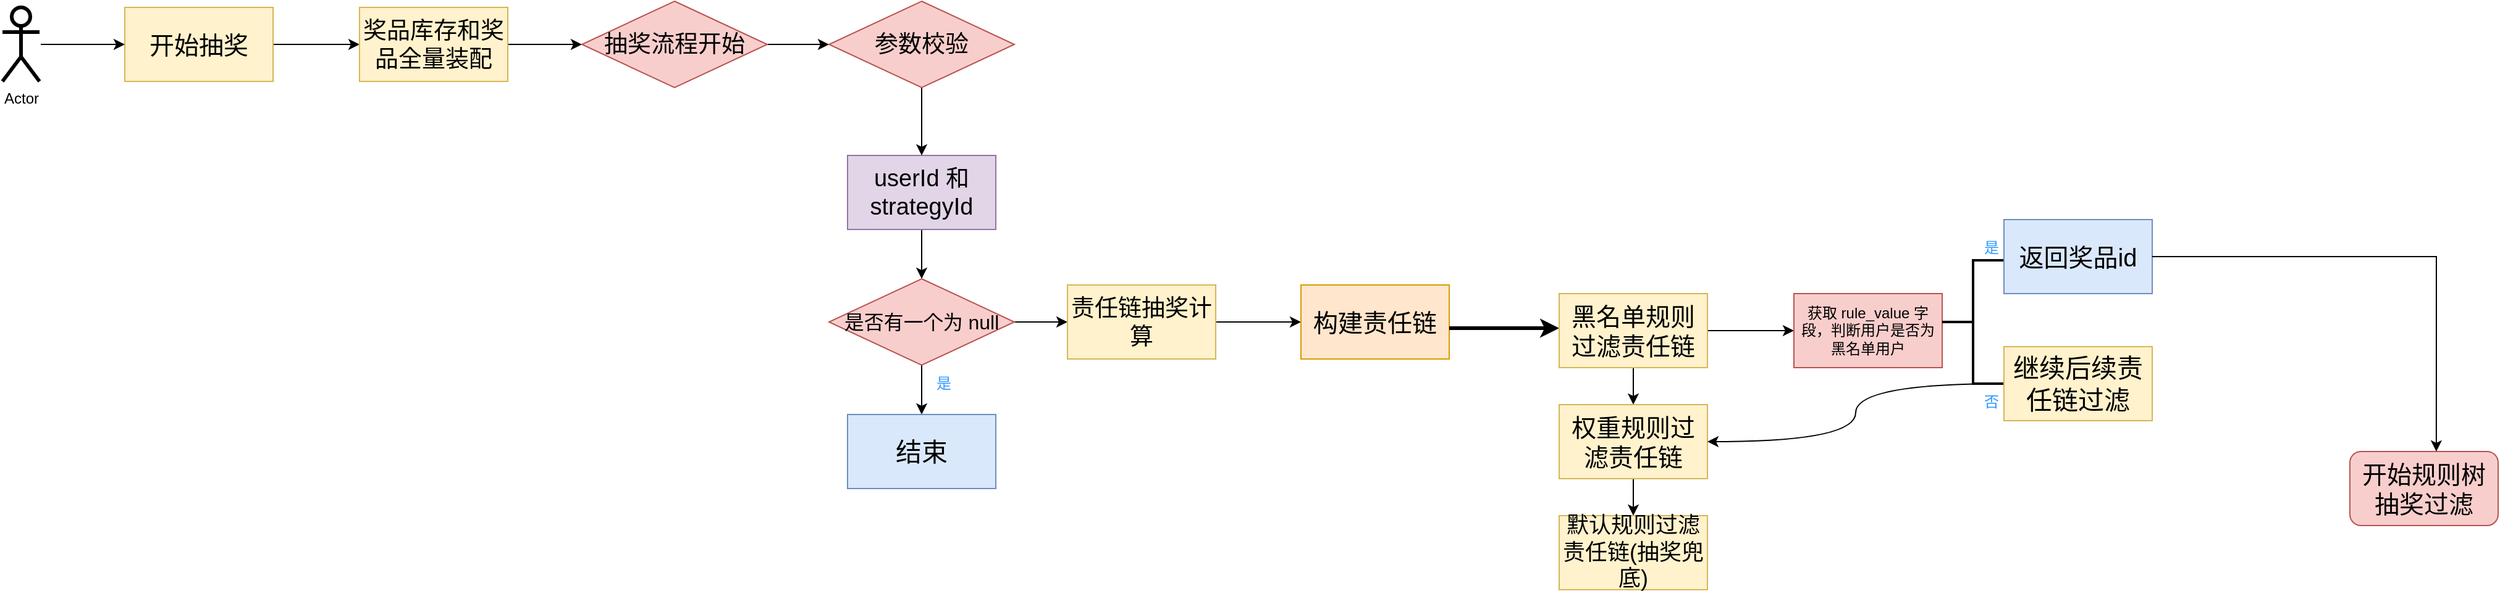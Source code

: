 <mxfile version="24.7.6">
  <diagram name="第 1 页" id="PPXbx5kV3rh6wzn9_Yuk">
    <mxGraphModel dx="2625" dy="1543" grid="1" gridSize="18" guides="1" tooltips="1" connect="1" arrows="1" fold="1" page="1" pageScale="1" pageWidth="827" pageHeight="1169" math="0" shadow="0">
      <root>
        <mxCell id="0" />
        <mxCell id="1" parent="0" />
        <mxCell id="7CV5jfCz6AHtWRIZSKS_-5" style="edgeStyle=orthogonalEdgeStyle;rounded=0;orthogonalLoop=1;jettySize=auto;html=1;exitX=1;exitY=0.5;exitDx=0;exitDy=0;entryX=0;entryY=0.5;entryDx=0;entryDy=0;" edge="1" parent="1" source="7CV5jfCz6AHtWRIZSKS_-3" target="7CV5jfCz6AHtWRIZSKS_-4">
          <mxGeometry relative="1" as="geometry" />
        </mxCell>
        <mxCell id="7CV5jfCz6AHtWRIZSKS_-3" value="&lt;font style=&quot;font-size: 20px;&quot;&gt;开始抽奖&lt;/font&gt;" style="rounded=0;whiteSpace=wrap;html=1;fillColor=#fff2cc;strokeColor=#d6b656;" vertex="1" parent="1">
          <mxGeometry x="229" y="180" width="120" height="60" as="geometry" />
        </mxCell>
        <mxCell id="7CV5jfCz6AHtWRIZSKS_-7" style="edgeStyle=orthogonalEdgeStyle;rounded=0;orthogonalLoop=1;jettySize=auto;html=1;entryX=0;entryY=0.5;entryDx=0;entryDy=0;" edge="1" parent="1" source="7CV5jfCz6AHtWRIZSKS_-4">
          <mxGeometry relative="1" as="geometry">
            <mxPoint x="599" y="210" as="targetPoint" />
          </mxGeometry>
        </mxCell>
        <mxCell id="7CV5jfCz6AHtWRIZSKS_-4" value="&lt;font style=&quot;font-size: 19px;&quot;&gt;奖品库存和奖品全量装配&lt;/font&gt;" style="rounded=0;whiteSpace=wrap;html=1;fillColor=#fff2cc;strokeColor=#d6b656;" vertex="1" parent="1">
          <mxGeometry x="419" y="180" width="120" height="60" as="geometry" />
        </mxCell>
        <mxCell id="7CV5jfCz6AHtWRIZSKS_-10" style="edgeStyle=orthogonalEdgeStyle;rounded=0;orthogonalLoop=1;jettySize=auto;html=1;exitX=1;exitY=0.5;exitDx=0;exitDy=0;" edge="1" parent="1" source="7CV5jfCz6AHtWRIZSKS_-9">
          <mxGeometry relative="1" as="geometry">
            <mxPoint x="799" y="210" as="targetPoint" />
          </mxGeometry>
        </mxCell>
        <mxCell id="7CV5jfCz6AHtWRIZSKS_-9" value="&lt;font style=&quot;font-size: 19px;&quot;&gt;抽奖流程开始&lt;/font&gt;" style="rhombus;whiteSpace=wrap;html=1;fillColor=#f8cecc;strokeColor=#b85450;" vertex="1" parent="1">
          <mxGeometry x="599" y="175" width="150" height="70" as="geometry" />
        </mxCell>
        <mxCell id="7CV5jfCz6AHtWRIZSKS_-16" style="edgeStyle=orthogonalEdgeStyle;rounded=0;orthogonalLoop=1;jettySize=auto;html=1;exitX=0.5;exitY=1;exitDx=0;exitDy=0;entryX=0.5;entryY=0;entryDx=0;entryDy=0;" edge="1" parent="1" source="7CV5jfCz6AHtWRIZSKS_-11">
          <mxGeometry relative="1" as="geometry">
            <mxPoint x="874" y="400" as="targetPoint" />
          </mxGeometry>
        </mxCell>
        <mxCell id="7CV5jfCz6AHtWRIZSKS_-11" value="&lt;font style=&quot;font-size: 19px;&quot;&gt;userId 和 strategyId&lt;/font&gt;" style="rounded=0;whiteSpace=wrap;html=1;fillColor=#e1d5e7;strokeColor=#9673a6;" vertex="1" parent="1">
          <mxGeometry x="814" y="300" width="120" height="60" as="geometry" />
        </mxCell>
        <mxCell id="7CV5jfCz6AHtWRIZSKS_-14" style="edgeStyle=orthogonalEdgeStyle;rounded=0;orthogonalLoop=1;jettySize=auto;html=1;exitX=0.5;exitY=1;exitDx=0;exitDy=0;entryX=0.5;entryY=0;entryDx=0;entryDy=0;" edge="1" parent="1" source="7CV5jfCz6AHtWRIZSKS_-13" target="7CV5jfCz6AHtWRIZSKS_-11">
          <mxGeometry relative="1" as="geometry" />
        </mxCell>
        <mxCell id="7CV5jfCz6AHtWRIZSKS_-13" value="&lt;font style=&quot;font-size: 19px;&quot;&gt;参数校验&lt;/font&gt;" style="rhombus;whiteSpace=wrap;html=1;fillColor=#f8cecc;strokeColor=#b85450;" vertex="1" parent="1">
          <mxGeometry x="799" y="175" width="150" height="70" as="geometry" />
        </mxCell>
        <mxCell id="7CV5jfCz6AHtWRIZSKS_-19" style="edgeStyle=orthogonalEdgeStyle;rounded=0;orthogonalLoop=1;jettySize=auto;html=1;exitX=0.5;exitY=1;exitDx=0;exitDy=0;" edge="1" parent="1" source="7CV5jfCz6AHtWRIZSKS_-17" target="7CV5jfCz6AHtWRIZSKS_-18">
          <mxGeometry relative="1" as="geometry" />
        </mxCell>
        <mxCell id="7CV5jfCz6AHtWRIZSKS_-24" value="" style="edgeStyle=orthogonalEdgeStyle;rounded=0;orthogonalLoop=1;jettySize=auto;html=1;" edge="1" parent="1" source="7CV5jfCz6AHtWRIZSKS_-17" target="7CV5jfCz6AHtWRIZSKS_-22">
          <mxGeometry relative="1" as="geometry" />
        </mxCell>
        <mxCell id="7CV5jfCz6AHtWRIZSKS_-17" value="&lt;font style=&quot;font-size: 16px;&quot;&gt;是否有一个为 null&lt;/font&gt;" style="rhombus;whiteSpace=wrap;html=1;fillColor=#f8cecc;strokeColor=#b85450;" vertex="1" parent="1">
          <mxGeometry x="799" y="400" width="150" height="70" as="geometry" />
        </mxCell>
        <mxCell id="7CV5jfCz6AHtWRIZSKS_-18" value="&lt;font style=&quot;font-size: 21px;&quot;&gt;结束&lt;/font&gt;" style="rounded=0;whiteSpace=wrap;html=1;fillColor=#dae8fc;strokeColor=#6c8ebf;" vertex="1" parent="1">
          <mxGeometry x="814" y="510" width="120" height="60" as="geometry" />
        </mxCell>
        <mxCell id="7CV5jfCz6AHtWRIZSKS_-20" value="&lt;font color=&quot;#3399ff&quot;&gt;是&lt;/font&gt;" style="text;strokeColor=none;align=center;fillColor=none;html=1;verticalAlign=middle;whiteSpace=wrap;rounded=0;" vertex="1" parent="1">
          <mxGeometry x="862" y="470" width="60" height="30" as="geometry" />
        </mxCell>
        <mxCell id="7CV5jfCz6AHtWRIZSKS_-35" value="" style="edgeStyle=orthogonalEdgeStyle;rounded=0;orthogonalLoop=1;jettySize=auto;html=1;" edge="1" parent="1" source="7CV5jfCz6AHtWRIZSKS_-22" target="7CV5jfCz6AHtWRIZSKS_-34">
          <mxGeometry relative="1" as="geometry" />
        </mxCell>
        <mxCell id="7CV5jfCz6AHtWRIZSKS_-22" value="&lt;font style=&quot;font-size: 19px;&quot;&gt;责任链抽奖计算&lt;/font&gt;" style="rounded=0;whiteSpace=wrap;html=1;fillColor=#fff2cc;strokeColor=#d6b656;" vertex="1" parent="1">
          <mxGeometry x="992" y="405" width="120" height="60" as="geometry" />
        </mxCell>
        <mxCell id="7CV5jfCz6AHtWRIZSKS_-33" value="" style="edgeStyle=orthogonalEdgeStyle;rounded=0;orthogonalLoop=1;jettySize=auto;html=1;" edge="1" parent="1" source="7CV5jfCz6AHtWRIZSKS_-25" target="7CV5jfCz6AHtWRIZSKS_-3">
          <mxGeometry relative="1" as="geometry" />
        </mxCell>
        <mxCell id="7CV5jfCz6AHtWRIZSKS_-25" value="Actor" style="shape=umlActor;verticalLabelPosition=bottom;verticalAlign=top;html=1;strokeWidth=3;perimeterSpacing=1;" vertex="1" parent="1">
          <mxGeometry x="130" y="180" width="30" height="60" as="geometry" />
        </mxCell>
        <mxCell id="7CV5jfCz6AHtWRIZSKS_-34" value="&lt;font style=&quot;font-size: 20px;&quot;&gt;构建责任链&lt;/font&gt;" style="rounded=0;whiteSpace=wrap;html=1;fillColor=#ffe6cc;strokeColor=#d79b00;" vertex="1" parent="1">
          <mxGeometry x="1181" y="405" width="120" height="60" as="geometry" />
        </mxCell>
        <mxCell id="7CV5jfCz6AHtWRIZSKS_-41" value="" style="endArrow=classic;html=1;rounded=0;curved=0;strokeWidth=3;" edge="1" parent="1">
          <mxGeometry width="50" height="50" relative="1" as="geometry">
            <mxPoint x="1301" y="440" as="sourcePoint" />
            <mxPoint x="1390" y="440" as="targetPoint" />
          </mxGeometry>
        </mxCell>
        <mxCell id="7CV5jfCz6AHtWRIZSKS_-52" value="" style="edgeStyle=orthogonalEdgeStyle;rounded=0;orthogonalLoop=1;jettySize=auto;html=1;" edge="1" parent="1" source="7CV5jfCz6AHtWRIZSKS_-49" target="7CV5jfCz6AHtWRIZSKS_-50">
          <mxGeometry relative="1" as="geometry" />
        </mxCell>
        <mxCell id="7CV5jfCz6AHtWRIZSKS_-56" value="" style="edgeStyle=orthogonalEdgeStyle;rounded=0;orthogonalLoop=1;jettySize=auto;html=1;" edge="1" parent="1" source="7CV5jfCz6AHtWRIZSKS_-49" target="7CV5jfCz6AHtWRIZSKS_-55">
          <mxGeometry relative="1" as="geometry" />
        </mxCell>
        <mxCell id="7CV5jfCz6AHtWRIZSKS_-49" value="&lt;font style=&quot;font-size: 20px;&quot;&gt;黑名单规则过滤责任链&lt;/font&gt;" style="rounded=0;whiteSpace=wrap;html=1;fillColor=#fff2cc;strokeColor=#d6b656;" vertex="1" parent="1">
          <mxGeometry x="1390" y="412" width="120" height="60" as="geometry" />
        </mxCell>
        <mxCell id="7CV5jfCz6AHtWRIZSKS_-53" value="" style="edgeStyle=orthogonalEdgeStyle;rounded=0;orthogonalLoop=1;jettySize=auto;html=1;" edge="1" parent="1" source="7CV5jfCz6AHtWRIZSKS_-50" target="7CV5jfCz6AHtWRIZSKS_-51">
          <mxGeometry relative="1" as="geometry" />
        </mxCell>
        <mxCell id="7CV5jfCz6AHtWRIZSKS_-50" value="&lt;font style=&quot;font-size: 20px;&quot;&gt;权重规则过滤责任链&lt;/font&gt;" style="rounded=0;whiteSpace=wrap;html=1;fillColor=#fff2cc;strokeColor=#d6b656;" vertex="1" parent="1">
          <mxGeometry x="1390" y="502" width="120" height="60" as="geometry" />
        </mxCell>
        <mxCell id="7CV5jfCz6AHtWRIZSKS_-51" value="&lt;font style=&quot;font-size: 18px;&quot;&gt;默认规则过滤责任链(抽奖兜底)&lt;/font&gt;" style="rounded=0;whiteSpace=wrap;html=1;fillColor=#fff2cc;strokeColor=#d6b656;" vertex="1" parent="1">
          <mxGeometry x="1390" y="592" width="120" height="60" as="geometry" />
        </mxCell>
        <mxCell id="7CV5jfCz6AHtWRIZSKS_-55" value="获取 rule_value 字段，判断用户是否为黑名单用户" style="rounded=0;whiteSpace=wrap;html=1;fillColor=#f8cecc;strokeColor=#b85450;" vertex="1" parent="1">
          <mxGeometry x="1580" y="412" width="120" height="60" as="geometry" />
        </mxCell>
        <mxCell id="7CV5jfCz6AHtWRIZSKS_-57" value="" style="strokeWidth=2;html=1;shape=mxgraph.flowchart.annotation_2;align=left;labelPosition=right;pointerEvents=1;" vertex="1" parent="1">
          <mxGeometry x="1700" y="385" width="50" height="100" as="geometry" />
        </mxCell>
        <mxCell id="7CV5jfCz6AHtWRIZSKS_-58" value="&lt;font color=&quot;#3399ff&quot;&gt;是&lt;/font&gt;" style="text;strokeColor=none;align=center;fillColor=none;html=1;verticalAlign=middle;whiteSpace=wrap;rounded=0;" vertex="1" parent="1">
          <mxGeometry x="1710" y="360" width="60" height="30" as="geometry" />
        </mxCell>
        <mxCell id="7CV5jfCz6AHtWRIZSKS_-59" value="&lt;font color=&quot;#3399ff&quot;&gt;否&lt;/font&gt;" style="text;strokeColor=none;align=center;fillColor=none;html=1;verticalAlign=middle;whiteSpace=wrap;rounded=0;" vertex="1" parent="1">
          <mxGeometry x="1710" y="485" width="60" height="30" as="geometry" />
        </mxCell>
        <mxCell id="7CV5jfCz6AHtWRIZSKS_-60" value="&lt;font style=&quot;font-size: 20px;&quot;&gt;返回奖品id&lt;/font&gt;" style="rounded=0;whiteSpace=wrap;html=1;fillColor=#dae8fc;strokeColor=#6c8ebf;" vertex="1" parent="1">
          <mxGeometry x="1750" y="352" width="120" height="60" as="geometry" />
        </mxCell>
        <mxCell id="7CV5jfCz6AHtWRIZSKS_-62" style="rounded=0;orthogonalLoop=1;jettySize=auto;html=1;entryX=1;entryY=0.5;entryDx=0;entryDy=0;edgeStyle=orthogonalEdgeStyle;elbow=vertical;curved=1;" edge="1" parent="1" source="7CV5jfCz6AHtWRIZSKS_-61" target="7CV5jfCz6AHtWRIZSKS_-50">
          <mxGeometry relative="1" as="geometry" />
        </mxCell>
        <mxCell id="7CV5jfCz6AHtWRIZSKS_-61" value="&lt;font style=&quot;font-size: 21px;&quot;&gt;继续后续责任链过滤&lt;/font&gt;" style="rounded=0;whiteSpace=wrap;html=1;fillColor=#fff2cc;strokeColor=#d6b656;" vertex="1" parent="1">
          <mxGeometry x="1750" y="455" width="120" height="60" as="geometry" />
        </mxCell>
        <mxCell id="7CV5jfCz6AHtWRIZSKS_-63" value="&lt;font style=&quot;font-size: 20px;&quot;&gt;开始规则树抽奖过滤&lt;/font&gt;" style="rounded=1;whiteSpace=wrap;html=1;fillColor=#f8cecc;strokeColor=#b85450;" vertex="1" parent="1">
          <mxGeometry x="2030" y="540" width="120" height="60" as="geometry" />
        </mxCell>
        <mxCell id="7CV5jfCz6AHtWRIZSKS_-64" style="edgeStyle=orthogonalEdgeStyle;rounded=0;orthogonalLoop=1;jettySize=auto;html=1;entryX=0.583;entryY=0;entryDx=0;entryDy=0;entryPerimeter=0;" edge="1" parent="1" source="7CV5jfCz6AHtWRIZSKS_-60" target="7CV5jfCz6AHtWRIZSKS_-63">
          <mxGeometry relative="1" as="geometry" />
        </mxCell>
      </root>
    </mxGraphModel>
  </diagram>
</mxfile>
